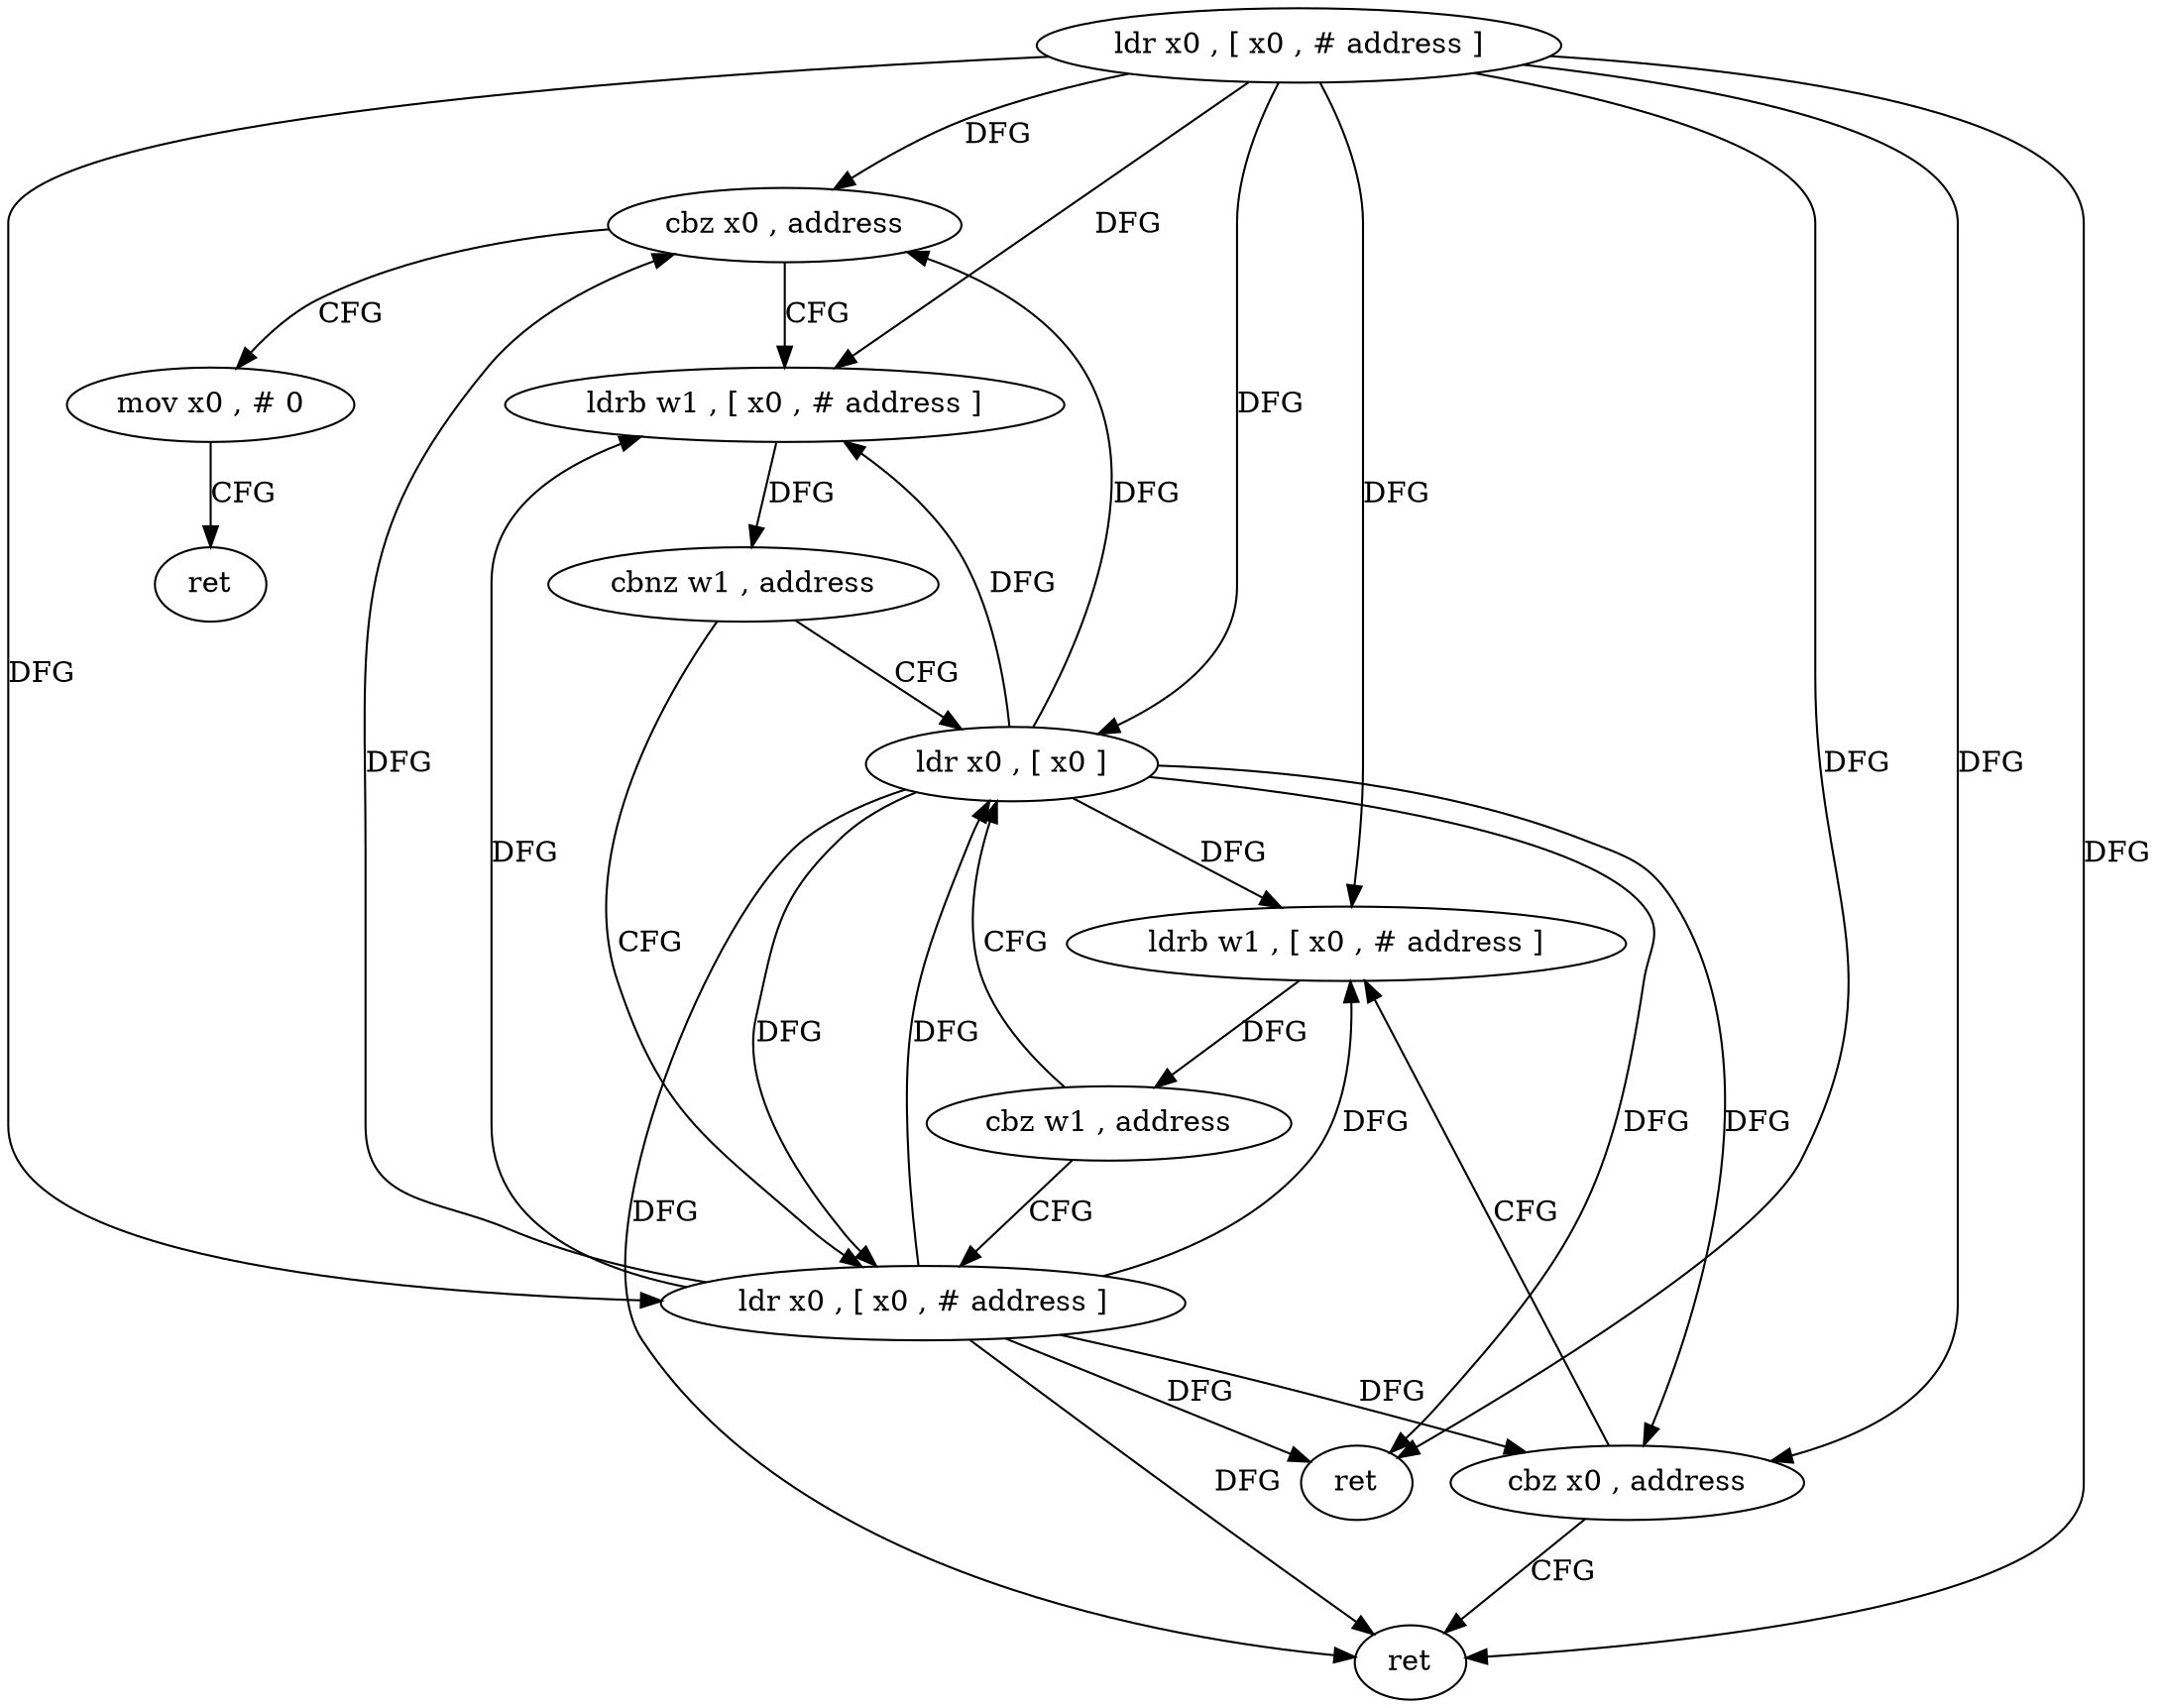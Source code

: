 digraph "func" {
"93416" [label = "ldr x0 , [ x0 , # address ]" ]
"93420" [label = "cbz x0 , address" ]
"93460" [label = "mov x0 , # 0" ]
"93424" [label = "ldrb w1 , [ x0 , # address ]" ]
"93464" [label = "ret" ]
"93428" [label = "cbnz w1 , address" ]
"93448" [label = "ldr x0 , [ x0 ]" ]
"93432" [label = "ldr x0 , [ x0 , # address ]" ]
"93452" [label = "ret" ]
"93436" [label = "cbz x0 , address" ]
"93456" [label = "ret" ]
"93440" [label = "ldrb w1 , [ x0 , # address ]" ]
"93444" [label = "cbz w1 , address" ]
"93416" -> "93420" [ label = "DFG" ]
"93416" -> "93424" [ label = "DFG" ]
"93416" -> "93448" [ label = "DFG" ]
"93416" -> "93452" [ label = "DFG" ]
"93416" -> "93432" [ label = "DFG" ]
"93416" -> "93436" [ label = "DFG" ]
"93416" -> "93456" [ label = "DFG" ]
"93416" -> "93440" [ label = "DFG" ]
"93420" -> "93460" [ label = "CFG" ]
"93420" -> "93424" [ label = "CFG" ]
"93460" -> "93464" [ label = "CFG" ]
"93424" -> "93428" [ label = "DFG" ]
"93428" -> "93448" [ label = "CFG" ]
"93428" -> "93432" [ label = "CFG" ]
"93448" -> "93452" [ label = "DFG" ]
"93448" -> "93420" [ label = "DFG" ]
"93448" -> "93424" [ label = "DFG" ]
"93448" -> "93432" [ label = "DFG" ]
"93448" -> "93436" [ label = "DFG" ]
"93448" -> "93456" [ label = "DFG" ]
"93448" -> "93440" [ label = "DFG" ]
"93432" -> "93436" [ label = "DFG" ]
"93432" -> "93420" [ label = "DFG" ]
"93432" -> "93424" [ label = "DFG" ]
"93432" -> "93448" [ label = "DFG" ]
"93432" -> "93452" [ label = "DFG" ]
"93432" -> "93456" [ label = "DFG" ]
"93432" -> "93440" [ label = "DFG" ]
"93436" -> "93456" [ label = "CFG" ]
"93436" -> "93440" [ label = "CFG" ]
"93440" -> "93444" [ label = "DFG" ]
"93444" -> "93432" [ label = "CFG" ]
"93444" -> "93448" [ label = "CFG" ]
}
